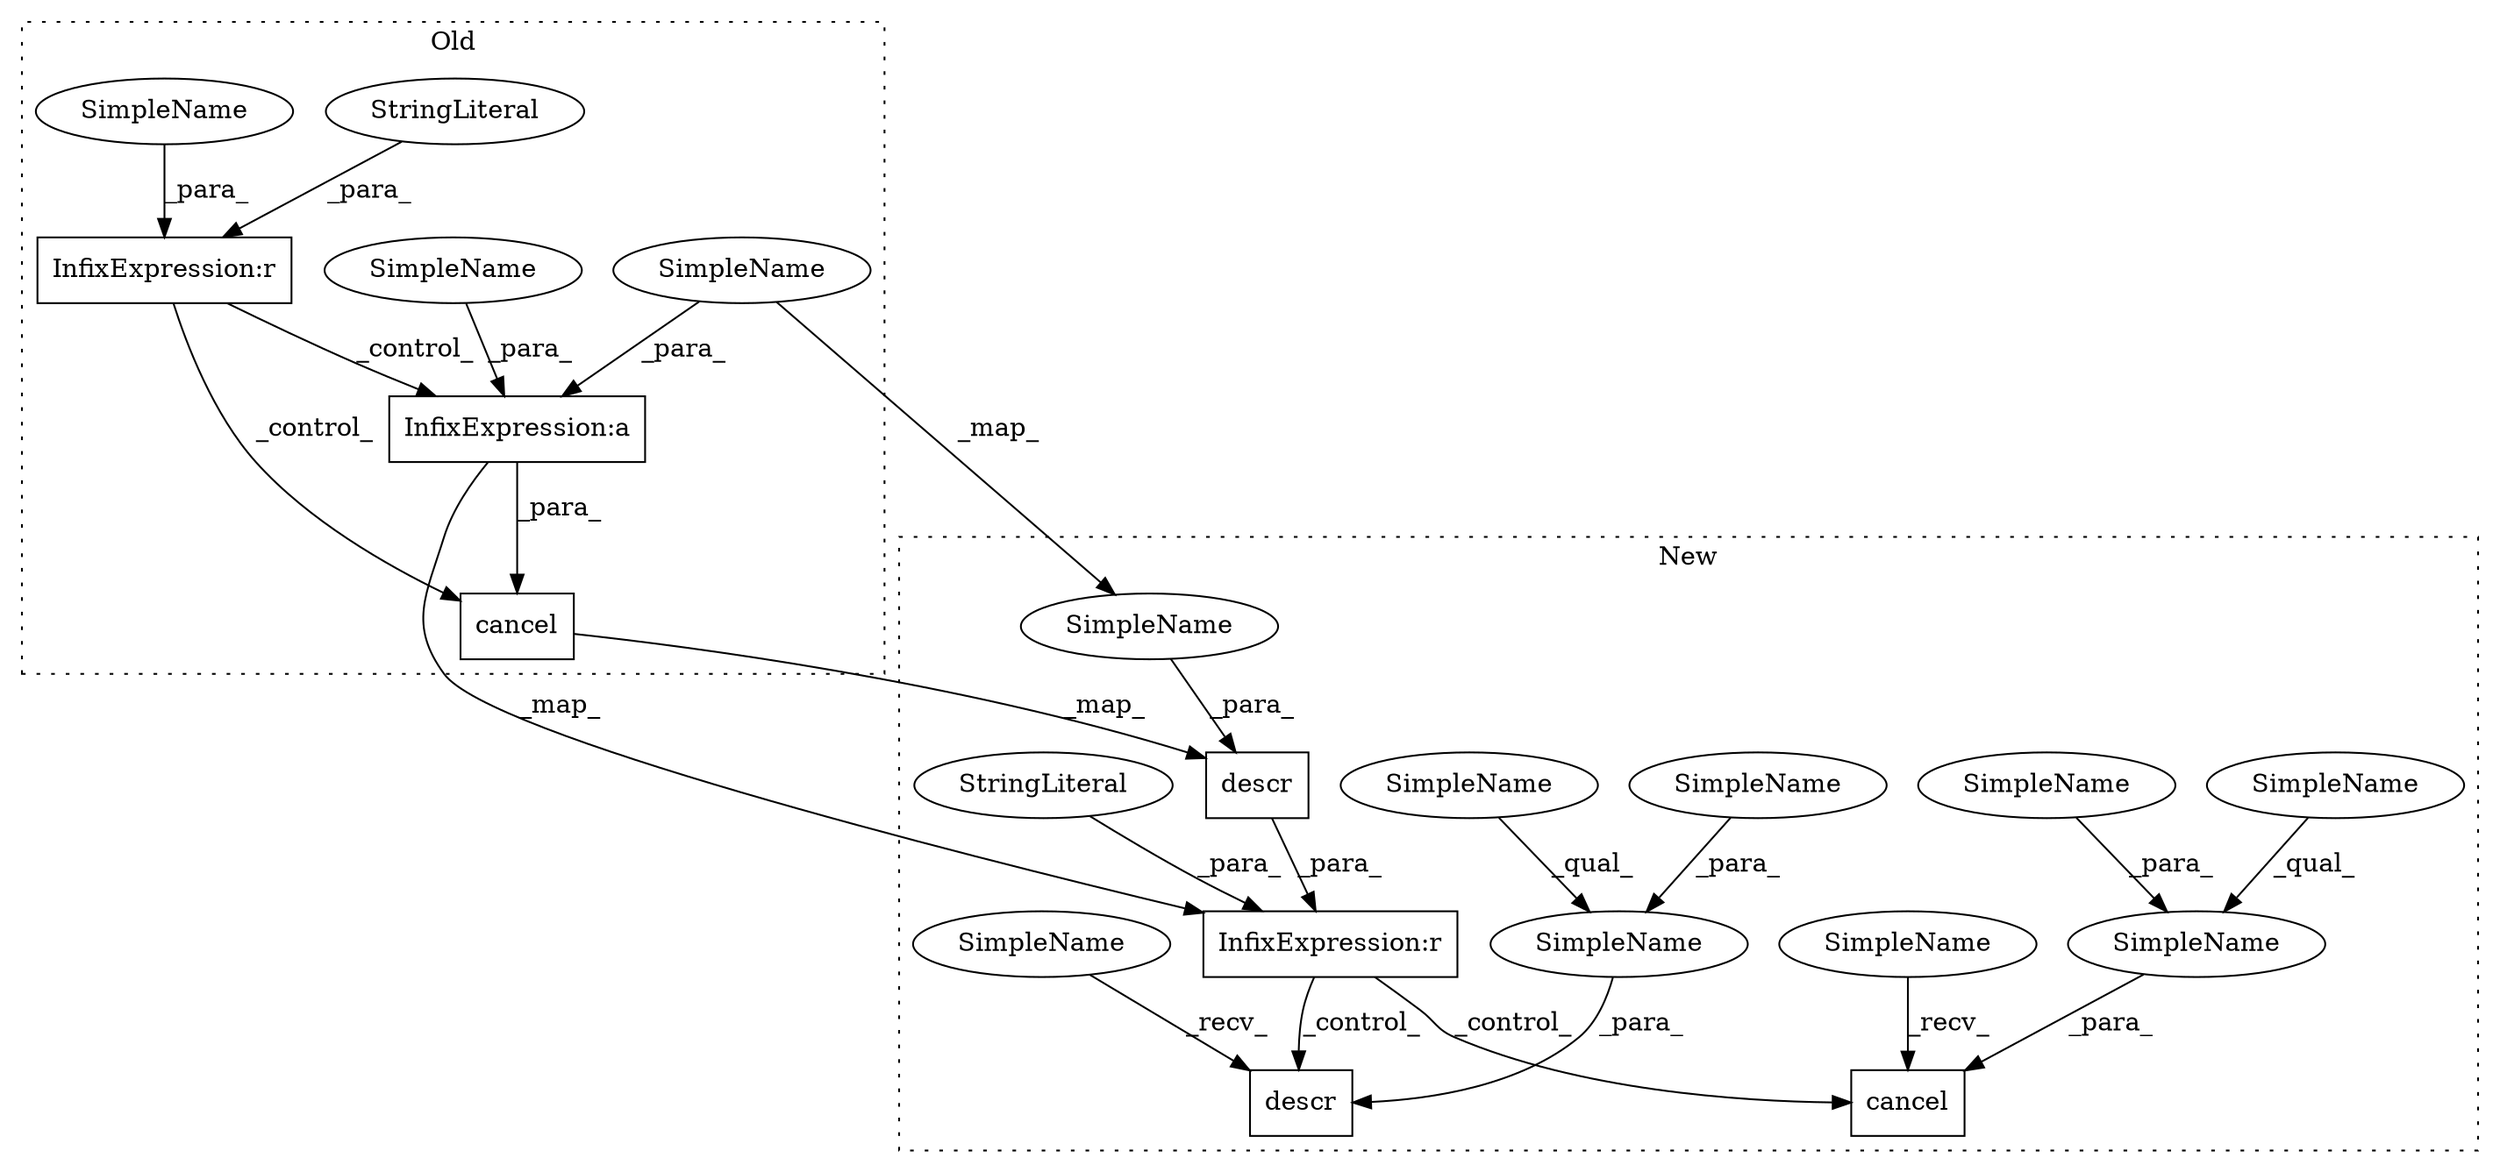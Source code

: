 digraph G {
subgraph cluster0 {
1 [label="cancel" a="32" s="22206,22250" l="7,1" shape="box"];
4 [label="InfixExpression:a" a="27" s="22241" l="1" shape="box"];
7 [label="InfixExpression:r" a="27" s="22166" l="4" shape="box"];
8 [label="StringLiteral" a="45" s="22170" l="4" shape="ellipse"];
9 [label="SimpleName" a="42" s="22213,22240" l="26,1" shape="ellipse"];
11 [label="SimpleName" a="42" s="22138,22165" l="26,1" shape="ellipse"];
15 [label="SimpleName" a="42" s="22242" l="8" shape="ellipse"];
label = "Old";
style="dotted";
}
subgraph cluster1 {
2 [label="descr" a="32" s="23076,23111" l="7,1" shape="box"];
3 [label="InfixExpression:r" a="27" s="23112" l="4" shape="box"];
5 [label="descr" a="32" s="23138,23173" l="7,1" shape="box"];
6 [label="cancel" a="32" s="23224,23259" l="7,1" shape="box"];
10 [label="SimpleName" a="42" s="23083,23110" l="26,1" shape="ellipse"];
12 [label="SimpleName" a="42" s="23231,23258" l="26,1" shape="ellipse"];
13 [label="SimpleName" a="42" s="23231" l="25" shape="ellipse"];
14 [label="SimpleName" a="42" s="23145,23172" l="26,1" shape="ellipse"];
16 [label="SimpleName" a="42" s="23145" l="25" shape="ellipse"];
17 [label="StringLiteral" a="45" s="23116" l="4" shape="ellipse"];
18 [label="SimpleName" a="42" s="23128" l="9" shape="ellipse"];
19 [label="SimpleName" a="42" s="23214" l="9" shape="ellipse"];
20 [label="SimpleName" a="42" s="23257" l="1" shape="ellipse"];
21 [label="SimpleName" a="42" s="23171" l="1" shape="ellipse"];
label = "New";
style="dotted";
}
1 -> 2 [label="_map_"];
2 -> 3 [label="_para_"];
3 -> 5 [label="_control_"];
3 -> 6 [label="_control_"];
4 -> 1 [label="_para_"];
4 -> 3 [label="_map_"];
7 -> 1 [label="_control_"];
7 -> 4 [label="_control_"];
8 -> 7 [label="_para_"];
9 -> 10 [label="_map_"];
9 -> 4 [label="_para_"];
10 -> 2 [label="_para_"];
11 -> 7 [label="_para_"];
12 -> 6 [label="_para_"];
13 -> 12 [label="_qual_"];
14 -> 5 [label="_para_"];
15 -> 4 [label="_para_"];
16 -> 14 [label="_qual_"];
17 -> 3 [label="_para_"];
18 -> 5 [label="_recv_"];
19 -> 6 [label="_recv_"];
20 -> 12 [label="_para_"];
21 -> 14 [label="_para_"];
}